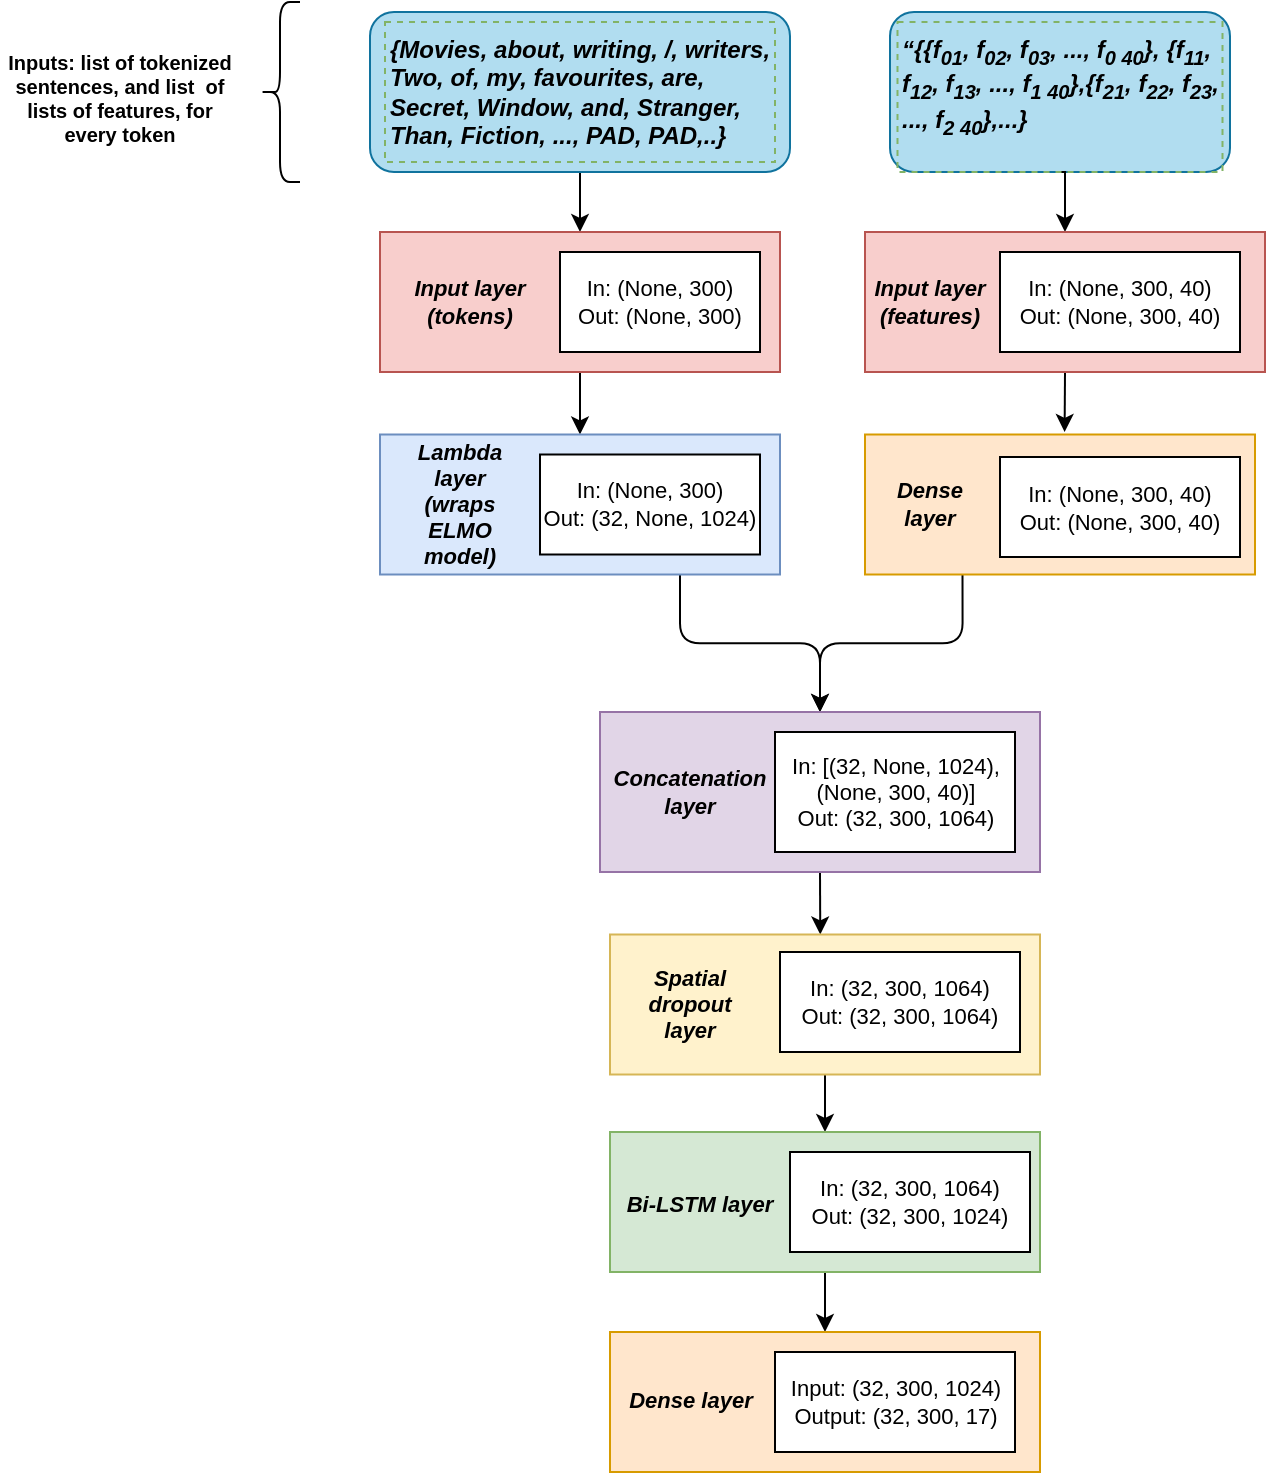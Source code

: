 <mxfile version="21.1.1" type="device">
  <diagram name="Page-1" id="_Cx4gyT4o_TlKI2gqJLs">
    <mxGraphModel dx="2243" dy="695" grid="1" gridSize="10" guides="1" tooltips="1" connect="1" arrows="1" fold="1" page="1" pageScale="1" pageWidth="850" pageHeight="1100" math="0" shadow="0">
      <root>
        <mxCell id="0" />
        <mxCell id="1" parent="0" />
        <mxCell id="tL8RwAd3ebQlgqP70sX--11" style="edgeStyle=orthogonalEdgeStyle;rounded=0;orthogonalLoop=1;jettySize=auto;html=1;exitX=0.5;exitY=1;exitDx=0;exitDy=0;entryX=0.5;entryY=0;entryDx=0;entryDy=0;" edge="1" parent="1" source="VbnGthJ0AUMWmYDecoh1-1" target="VbnGthJ0AUMWmYDecoh1-4">
          <mxGeometry relative="1" as="geometry" />
        </mxCell>
        <mxCell id="tL8RwAd3ebQlgqP70sX--6" value="" style="rounded=1;whiteSpace=wrap;html=1;fillColor=#b1ddf0;strokeColor=#10739e;" vertex="1" parent="1">
          <mxGeometry x="335" y="40" width="170" height="80" as="geometry" />
        </mxCell>
        <mxCell id="tL8RwAd3ebQlgqP70sX--4" value="" style="rounded=1;whiteSpace=wrap;html=1;fillColor=#b1ddf0;strokeColor=#10739e;" vertex="1" parent="1">
          <mxGeometry x="75" y="40" width="210" height="80" as="geometry" />
        </mxCell>
        <mxCell id="VbnGthJ0AUMWmYDecoh1-1" value="{Movies, about, writing, /, writers, Two, of, my, favourites, are, Secret, Window, and, Stranger, Than, Fiction, ..., PAD, PAD,..}" style="text;whiteSpace=wrap;html=1;fontStyle=3;fillColor=none;strokeColor=#82b366;rounded=0;dashed=1;" parent="1" vertex="1">
          <mxGeometry x="82.5" y="45" width="195" height="70" as="geometry" />
        </mxCell>
        <mxCell id="tL8RwAd3ebQlgqP70sX--10" style="edgeStyle=orthogonalEdgeStyle;rounded=0;orthogonalLoop=1;jettySize=auto;html=1;exitX=0.5;exitY=1;exitDx=0;exitDy=0;entryX=0.5;entryY=0;entryDx=0;entryDy=0;" edge="1" parent="1" source="VbnGthJ0AUMWmYDecoh1-2" target="VbnGthJ0AUMWmYDecoh1-7">
          <mxGeometry relative="1" as="geometry" />
        </mxCell>
        <mxCell id="VbnGthJ0AUMWmYDecoh1-2" value="“{{f&lt;sub&gt;01&lt;/sub&gt;, f&lt;sub&gt;02&lt;/sub&gt;, f&lt;sub&gt;03&lt;/sub&gt;, ..., f&lt;sub&gt;0 40&lt;/sub&gt;}, {f&lt;sub&gt;11&lt;/sub&gt;, f&lt;sub&gt;12&lt;/sub&gt;, f&lt;sub&gt;13&lt;/sub&gt;, ..., f&lt;sub&gt;1 40&lt;/sub&gt;},{f&lt;sub&gt;21&lt;/sub&gt;, f&lt;sub&gt;22&lt;/sub&gt;, f&lt;sub&gt;23&lt;/sub&gt;, ..., f&lt;sub&gt;2 40&lt;/sub&gt;},...}" style="text;whiteSpace=wrap;html=1;fontStyle=3;rounded=0;fillColor=none;strokeColor=#82b366;dashed=1;" parent="1" vertex="1">
          <mxGeometry x="338.75" y="45" width="162.5" height="75" as="geometry" />
        </mxCell>
        <mxCell id="VbnGthJ0AUMWmYDecoh1-26" style="edgeStyle=orthogonalEdgeStyle;orthogonalLoop=1;jettySize=auto;html=1;exitX=0.5;exitY=1;exitDx=0;exitDy=0;entryX=0.5;entryY=0;entryDx=0;entryDy=0;" parent="1" source="VbnGthJ0AUMWmYDecoh1-4" target="VbnGthJ0AUMWmYDecoh1-15" edge="1">
          <mxGeometry relative="1" as="geometry">
            <mxPoint x="179.667" y="270" as="targetPoint" />
          </mxGeometry>
        </mxCell>
        <mxCell id="VbnGthJ0AUMWmYDecoh1-4" value="" style="rounded=0;whiteSpace=wrap;html=1;fillColor=#f8cecc;strokeColor=#b85450;align=left;" parent="1" vertex="1">
          <mxGeometry x="80" y="150" width="200" height="70" as="geometry" />
        </mxCell>
        <mxCell id="VbnGthJ0AUMWmYDecoh1-5" value="&lt;div style=&quot;font-size: 11px;&quot;&gt;&lt;font style=&quot;font-size: 11px;&quot;&gt;In: (None, 300)&lt;/font&gt;&lt;/div&gt;&lt;div style=&quot;font-size: 11px;&quot;&gt;Out: (None, 300)&lt;br style=&quot;font-size: 11px;&quot;&gt;&lt;/div&gt;" style="rounded=0;whiteSpace=wrap;html=1;fontSize=11;" parent="1" vertex="1">
          <mxGeometry x="170" y="160" width="100" height="50" as="geometry" />
        </mxCell>
        <mxCell id="VbnGthJ0AUMWmYDecoh1-6" value="Input layer (tokens)" style="text;html=1;strokeColor=none;fillColor=none;align=center;verticalAlign=middle;whiteSpace=wrap;rounded=0;fontStyle=3;fontSize=11;" parent="1" vertex="1">
          <mxGeometry x="90" y="167.5" width="70" height="35" as="geometry" />
        </mxCell>
        <mxCell id="tL8RwAd3ebQlgqP70sX--12" style="edgeStyle=orthogonalEdgeStyle;rounded=0;orthogonalLoop=1;jettySize=auto;html=1;exitX=0.5;exitY=1;exitDx=0;exitDy=0;" edge="1" parent="1" source="VbnGthJ0AUMWmYDecoh1-7">
          <mxGeometry relative="1" as="geometry">
            <mxPoint x="422.304" y="250" as="targetPoint" />
          </mxGeometry>
        </mxCell>
        <mxCell id="VbnGthJ0AUMWmYDecoh1-7" value="" style="rounded=0;whiteSpace=wrap;html=1;fillColor=#f8cecc;strokeColor=#b85450;align=left;" parent="1" vertex="1">
          <mxGeometry x="322.5" y="150" width="200" height="70" as="geometry" />
        </mxCell>
        <mxCell id="VbnGthJ0AUMWmYDecoh1-8" value="Input layer (features)" style="text;html=1;strokeColor=none;fillColor=none;align=center;verticalAlign=middle;whiteSpace=wrap;rounded=0;fontStyle=3;fontSize=11;" parent="1" vertex="1">
          <mxGeometry x="325" y="167.5" width="60" height="35" as="geometry" />
        </mxCell>
        <mxCell id="VbnGthJ0AUMWmYDecoh1-9" value="&lt;div style=&quot;font-size: 11px;&quot;&gt;&lt;font style=&quot;font-size: 11px;&quot;&gt;In: (None, 300, 40)&lt;/font&gt;&lt;/div&gt;&lt;div style=&quot;font-size: 11px;&quot;&gt;Out: (None, 300, 40)&lt;br style=&quot;font-size: 11px;&quot;&gt;&lt;/div&gt;" style="rounded=0;whiteSpace=wrap;html=1;fontSize=11;" parent="1" vertex="1">
          <mxGeometry x="390" y="160" width="120" height="50" as="geometry" />
        </mxCell>
        <mxCell id="VbnGthJ0AUMWmYDecoh1-30" style="edgeStyle=orthogonalEdgeStyle;orthogonalLoop=1;jettySize=auto;html=1;exitX=0.25;exitY=1;exitDx=0;exitDy=0;entryX=0.5;entryY=0;entryDx=0;entryDy=0;" parent="1" source="VbnGthJ0AUMWmYDecoh1-10" target="VbnGthJ0AUMWmYDecoh1-18" edge="1">
          <mxGeometry relative="1" as="geometry">
            <mxPoint x="310" y="440" as="targetPoint" />
          </mxGeometry>
        </mxCell>
        <mxCell id="VbnGthJ0AUMWmYDecoh1-10" value="" style="rounded=0;whiteSpace=wrap;html=1;fillColor=#ffe6cc;strokeColor=#d79b00;" parent="1" vertex="1">
          <mxGeometry x="322.5" y="251.25" width="195" height="70" as="geometry" />
        </mxCell>
        <mxCell id="VbnGthJ0AUMWmYDecoh1-11" value="&lt;div style=&quot;font-size: 11px;&quot;&gt;&lt;font style=&quot;font-size: 11px;&quot;&gt;In: (None, 300, 40)&lt;/font&gt;&lt;/div&gt;&lt;div style=&quot;font-size: 11px;&quot;&gt;Out: (None, 300, 40)&lt;br style=&quot;font-size: 11px;&quot;&gt;&lt;/div&gt;" style="rounded=0;whiteSpace=wrap;html=1;fontSize=11;" parent="1" vertex="1">
          <mxGeometry x="390" y="262.5" width="120" height="50" as="geometry" />
        </mxCell>
        <mxCell id="VbnGthJ0AUMWmYDecoh1-12" value="Dense layer" style="text;html=1;strokeColor=none;fillColor=none;align=center;verticalAlign=middle;whiteSpace=wrap;rounded=0;fontStyle=3;fontSize=11;" parent="1" vertex="1">
          <mxGeometry x="325" y="268.75" width="60" height="35" as="geometry" />
        </mxCell>
        <mxCell id="VbnGthJ0AUMWmYDecoh1-29" style="edgeStyle=orthogonalEdgeStyle;orthogonalLoop=1;jettySize=auto;html=1;exitX=0.75;exitY=1;exitDx=0;exitDy=0;entryX=0.5;entryY=0;entryDx=0;entryDy=0;" parent="1" source="VbnGthJ0AUMWmYDecoh1-15" target="VbnGthJ0AUMWmYDecoh1-18" edge="1">
          <mxGeometry relative="1" as="geometry" />
        </mxCell>
        <mxCell id="VbnGthJ0AUMWmYDecoh1-15" value="" style="rounded=0;whiteSpace=wrap;html=1;fillColor=#dae8fc;strokeColor=#6c8ebf;" parent="1" vertex="1">
          <mxGeometry x="80" y="251.25" width="200" height="70" as="geometry" />
        </mxCell>
        <mxCell id="VbnGthJ0AUMWmYDecoh1-16" value="Lambda layer (wraps ELMO model)" style="text;html=1;strokeColor=none;fillColor=none;align=center;verticalAlign=middle;whiteSpace=wrap;rounded=0;fontStyle=3;fontSize=11;" parent="1" vertex="1">
          <mxGeometry x="90" y="260" width="60" height="52.5" as="geometry" />
        </mxCell>
        <mxCell id="VbnGthJ0AUMWmYDecoh1-17" value="&lt;div style=&quot;font-size: 11px;&quot;&gt;&lt;font style=&quot;font-size: 11px;&quot;&gt;In: (None, 300)&lt;/font&gt;&lt;/div&gt;&lt;div style=&quot;font-size: 11px;&quot;&gt;Out: (32, None, 1024)&lt;br style=&quot;font-size: 11px;&quot;&gt;&lt;/div&gt;" style="rounded=0;whiteSpace=wrap;html=1;fontSize=11;align=center;" parent="1" vertex="1">
          <mxGeometry x="160" y="261.25" width="110" height="50" as="geometry" />
        </mxCell>
        <mxCell id="VbnGthJ0AUMWmYDecoh1-34" style="edgeStyle=orthogonalEdgeStyle;orthogonalLoop=1;jettySize=auto;html=1;exitX=0.5;exitY=1;exitDx=0;exitDy=0;entryX=0.489;entryY=0;entryDx=0;entryDy=0;entryPerimeter=0;" parent="1" source="VbnGthJ0AUMWmYDecoh1-18" target="VbnGthJ0AUMWmYDecoh1-31" edge="1">
          <mxGeometry relative="1" as="geometry">
            <mxPoint x="300.2" y="570" as="targetPoint" />
          </mxGeometry>
        </mxCell>
        <mxCell id="VbnGthJ0AUMWmYDecoh1-18" value="" style="rounded=0;whiteSpace=wrap;html=1;fillColor=#e1d5e7;strokeColor=#9673a6;" parent="1" vertex="1">
          <mxGeometry x="190" y="390" width="220" height="80" as="geometry" />
        </mxCell>
        <mxCell id="VbnGthJ0AUMWmYDecoh1-19" value="Concatenation layer" style="text;html=1;strokeColor=none;fillColor=none;align=center;verticalAlign=middle;whiteSpace=wrap;rounded=0;fontStyle=3;fontSize=11;" parent="1" vertex="1">
          <mxGeometry x="200" y="403.75" width="70" height="52.5" as="geometry" />
        </mxCell>
        <mxCell id="VbnGthJ0AUMWmYDecoh1-20" value="&lt;div style=&quot;font-size: 11px;&quot;&gt;In: [(32, None, 1024), &lt;br&gt;&lt;/div&gt;&lt;div style=&quot;font-size: 11px;&quot;&gt;(None, 300, 40)]&lt;br&gt;&lt;/div&gt;&lt;div style=&quot;font-size: 11px;&quot;&gt;Out: (32, 300, 1064)&lt;br style=&quot;font-size: 11px;&quot;&gt;&lt;/div&gt;" style="rounded=0;whiteSpace=wrap;html=1;fontSize=11;" parent="1" vertex="1">
          <mxGeometry x="277.5" y="400" width="120" height="60" as="geometry" />
        </mxCell>
        <mxCell id="VbnGthJ0AUMWmYDecoh1-40" style="edgeStyle=orthogonalEdgeStyle;orthogonalLoop=1;jettySize=auto;html=1;exitX=0.5;exitY=1;exitDx=0;exitDy=0;entryX=0.5;entryY=0;entryDx=0;entryDy=0;" parent="1" source="VbnGthJ0AUMWmYDecoh1-31" target="VbnGthJ0AUMWmYDecoh1-35" edge="1">
          <mxGeometry relative="1" as="geometry" />
        </mxCell>
        <mxCell id="VbnGthJ0AUMWmYDecoh1-31" value="" style="rounded=0;whiteSpace=wrap;html=1;fillColor=#fff2cc;strokeColor=#d6b656;" parent="1" vertex="1">
          <mxGeometry x="195" y="501.25" width="215" height="70" as="geometry" />
        </mxCell>
        <mxCell id="VbnGthJ0AUMWmYDecoh1-32" value="Spatial dropout layer" style="text;html=1;strokeColor=none;fillColor=none;align=center;verticalAlign=middle;whiteSpace=wrap;rounded=0;fontStyle=3;fontSize=11;" parent="1" vertex="1">
          <mxGeometry x="200" y="510" width="70" height="52.5" as="geometry" />
        </mxCell>
        <mxCell id="VbnGthJ0AUMWmYDecoh1-33" value="&lt;div style=&quot;font-size: 11px;&quot;&gt;In: (32, 300, 1064)&lt;br style=&quot;font-size: 11px;&quot;&gt;&lt;/div&gt;&lt;div style=&quot;font-size: 11px;&quot;&gt;Out: (32, 300, 1064)&lt;br style=&quot;font-size: 11px;&quot;&gt;&lt;/div&gt;" style="rounded=0;whiteSpace=wrap;html=1;fontSize=11;" parent="1" vertex="1">
          <mxGeometry x="280" y="510" width="120" height="50" as="geometry" />
        </mxCell>
        <mxCell id="VbnGthJ0AUMWmYDecoh1-44" style="edgeStyle=orthogonalEdgeStyle;orthogonalLoop=1;jettySize=auto;html=1;exitX=0.5;exitY=1;exitDx=0;exitDy=0;entryX=0.5;entryY=0;entryDx=0;entryDy=0;" parent="1" source="VbnGthJ0AUMWmYDecoh1-35" target="VbnGthJ0AUMWmYDecoh1-41" edge="1">
          <mxGeometry relative="1" as="geometry" />
        </mxCell>
        <mxCell id="VbnGthJ0AUMWmYDecoh1-35" value="" style="rounded=0;whiteSpace=wrap;html=1;fillColor=#d5e8d4;strokeColor=#82b366;" parent="1" vertex="1">
          <mxGeometry x="195" y="600" width="215" height="70" as="geometry" />
        </mxCell>
        <mxCell id="VbnGthJ0AUMWmYDecoh1-36" value="Bi-LSTM layer" style="text;html=1;strokeColor=none;fillColor=none;align=center;verticalAlign=middle;whiteSpace=wrap;rounded=0;fontStyle=3;fontSize=11;" parent="1" vertex="1">
          <mxGeometry x="200" y="610" width="80" height="52.5" as="geometry" />
        </mxCell>
        <mxCell id="VbnGthJ0AUMWmYDecoh1-37" style="edgeStyle=orthogonalEdgeStyle;orthogonalLoop=1;jettySize=auto;html=1;exitX=0.5;exitY=1;exitDx=0;exitDy=0;" parent="1" source="VbnGthJ0AUMWmYDecoh1-33" target="VbnGthJ0AUMWmYDecoh1-33" edge="1">
          <mxGeometry relative="1" as="geometry" />
        </mxCell>
        <mxCell id="VbnGthJ0AUMWmYDecoh1-39" value="&lt;div style=&quot;font-size: 11px;&quot;&gt;In: (32, 300, 1064)&lt;br style=&quot;font-size: 11px;&quot;&gt;&lt;/div&gt;&lt;div style=&quot;font-size: 11px;&quot;&gt;Out: (32, 300, 1024)&lt;br style=&quot;font-size: 11px;&quot;&gt;&lt;/div&gt;" style="rounded=0;whiteSpace=wrap;html=1;fontSize=11;" parent="1" vertex="1">
          <mxGeometry x="285" y="610" width="120" height="50" as="geometry" />
        </mxCell>
        <mxCell id="VbnGthJ0AUMWmYDecoh1-41" value="" style="rounded=0;whiteSpace=wrap;html=1;fillColor=#ffe6cc;strokeColor=#d79b00;" parent="1" vertex="1">
          <mxGeometry x="195" y="700" width="215" height="70" as="geometry" />
        </mxCell>
        <mxCell id="VbnGthJ0AUMWmYDecoh1-42" value="Dense layer" style="text;html=1;strokeColor=none;fillColor=none;align=center;verticalAlign=middle;whiteSpace=wrap;rounded=0;fontStyle=3;fontSize=11;" parent="1" vertex="1">
          <mxGeometry x="202.5" y="707.5" width="65" height="52.5" as="geometry" />
        </mxCell>
        <mxCell id="VbnGthJ0AUMWmYDecoh1-43" value="&lt;div style=&quot;font-size: 11px;&quot;&gt;Input: (32, 300, 1024)&lt;br style=&quot;font-size: 11px;&quot;&gt;&lt;/div&gt;&lt;div style=&quot;font-size: 11px;&quot;&gt;Output: (32, 300, 17)&lt;br style=&quot;font-size: 11px;&quot;&gt;&lt;/div&gt;" style="rounded=0;whiteSpace=wrap;html=1;fontSize=11;" parent="1" vertex="1">
          <mxGeometry x="277.5" y="710" width="120" height="50" as="geometry" />
        </mxCell>
        <mxCell id="tL8RwAd3ebQlgqP70sX--14" value="" style="shape=curlyBracket;whiteSpace=wrap;html=1;rounded=1;flipH=1;labelPosition=right;verticalLabelPosition=middle;align=left;verticalAlign=middle;direction=west;" vertex="1" parent="1">
          <mxGeometry x="20" y="35" width="20" height="90" as="geometry" />
        </mxCell>
        <mxCell id="tL8RwAd3ebQlgqP70sX--15" value="Inputs: list of tokenized sentences, and list&amp;nbsp; of lists of features, for every token" style="text;html=1;strokeColor=none;fillColor=none;align=center;verticalAlign=middle;whiteSpace=wrap;rounded=0;fontStyle=1;fontSize=10;rotation=0;" vertex="1" parent="1">
          <mxGeometry x="-110" y="45" width="120" height="75" as="geometry" />
        </mxCell>
      </root>
    </mxGraphModel>
  </diagram>
</mxfile>
